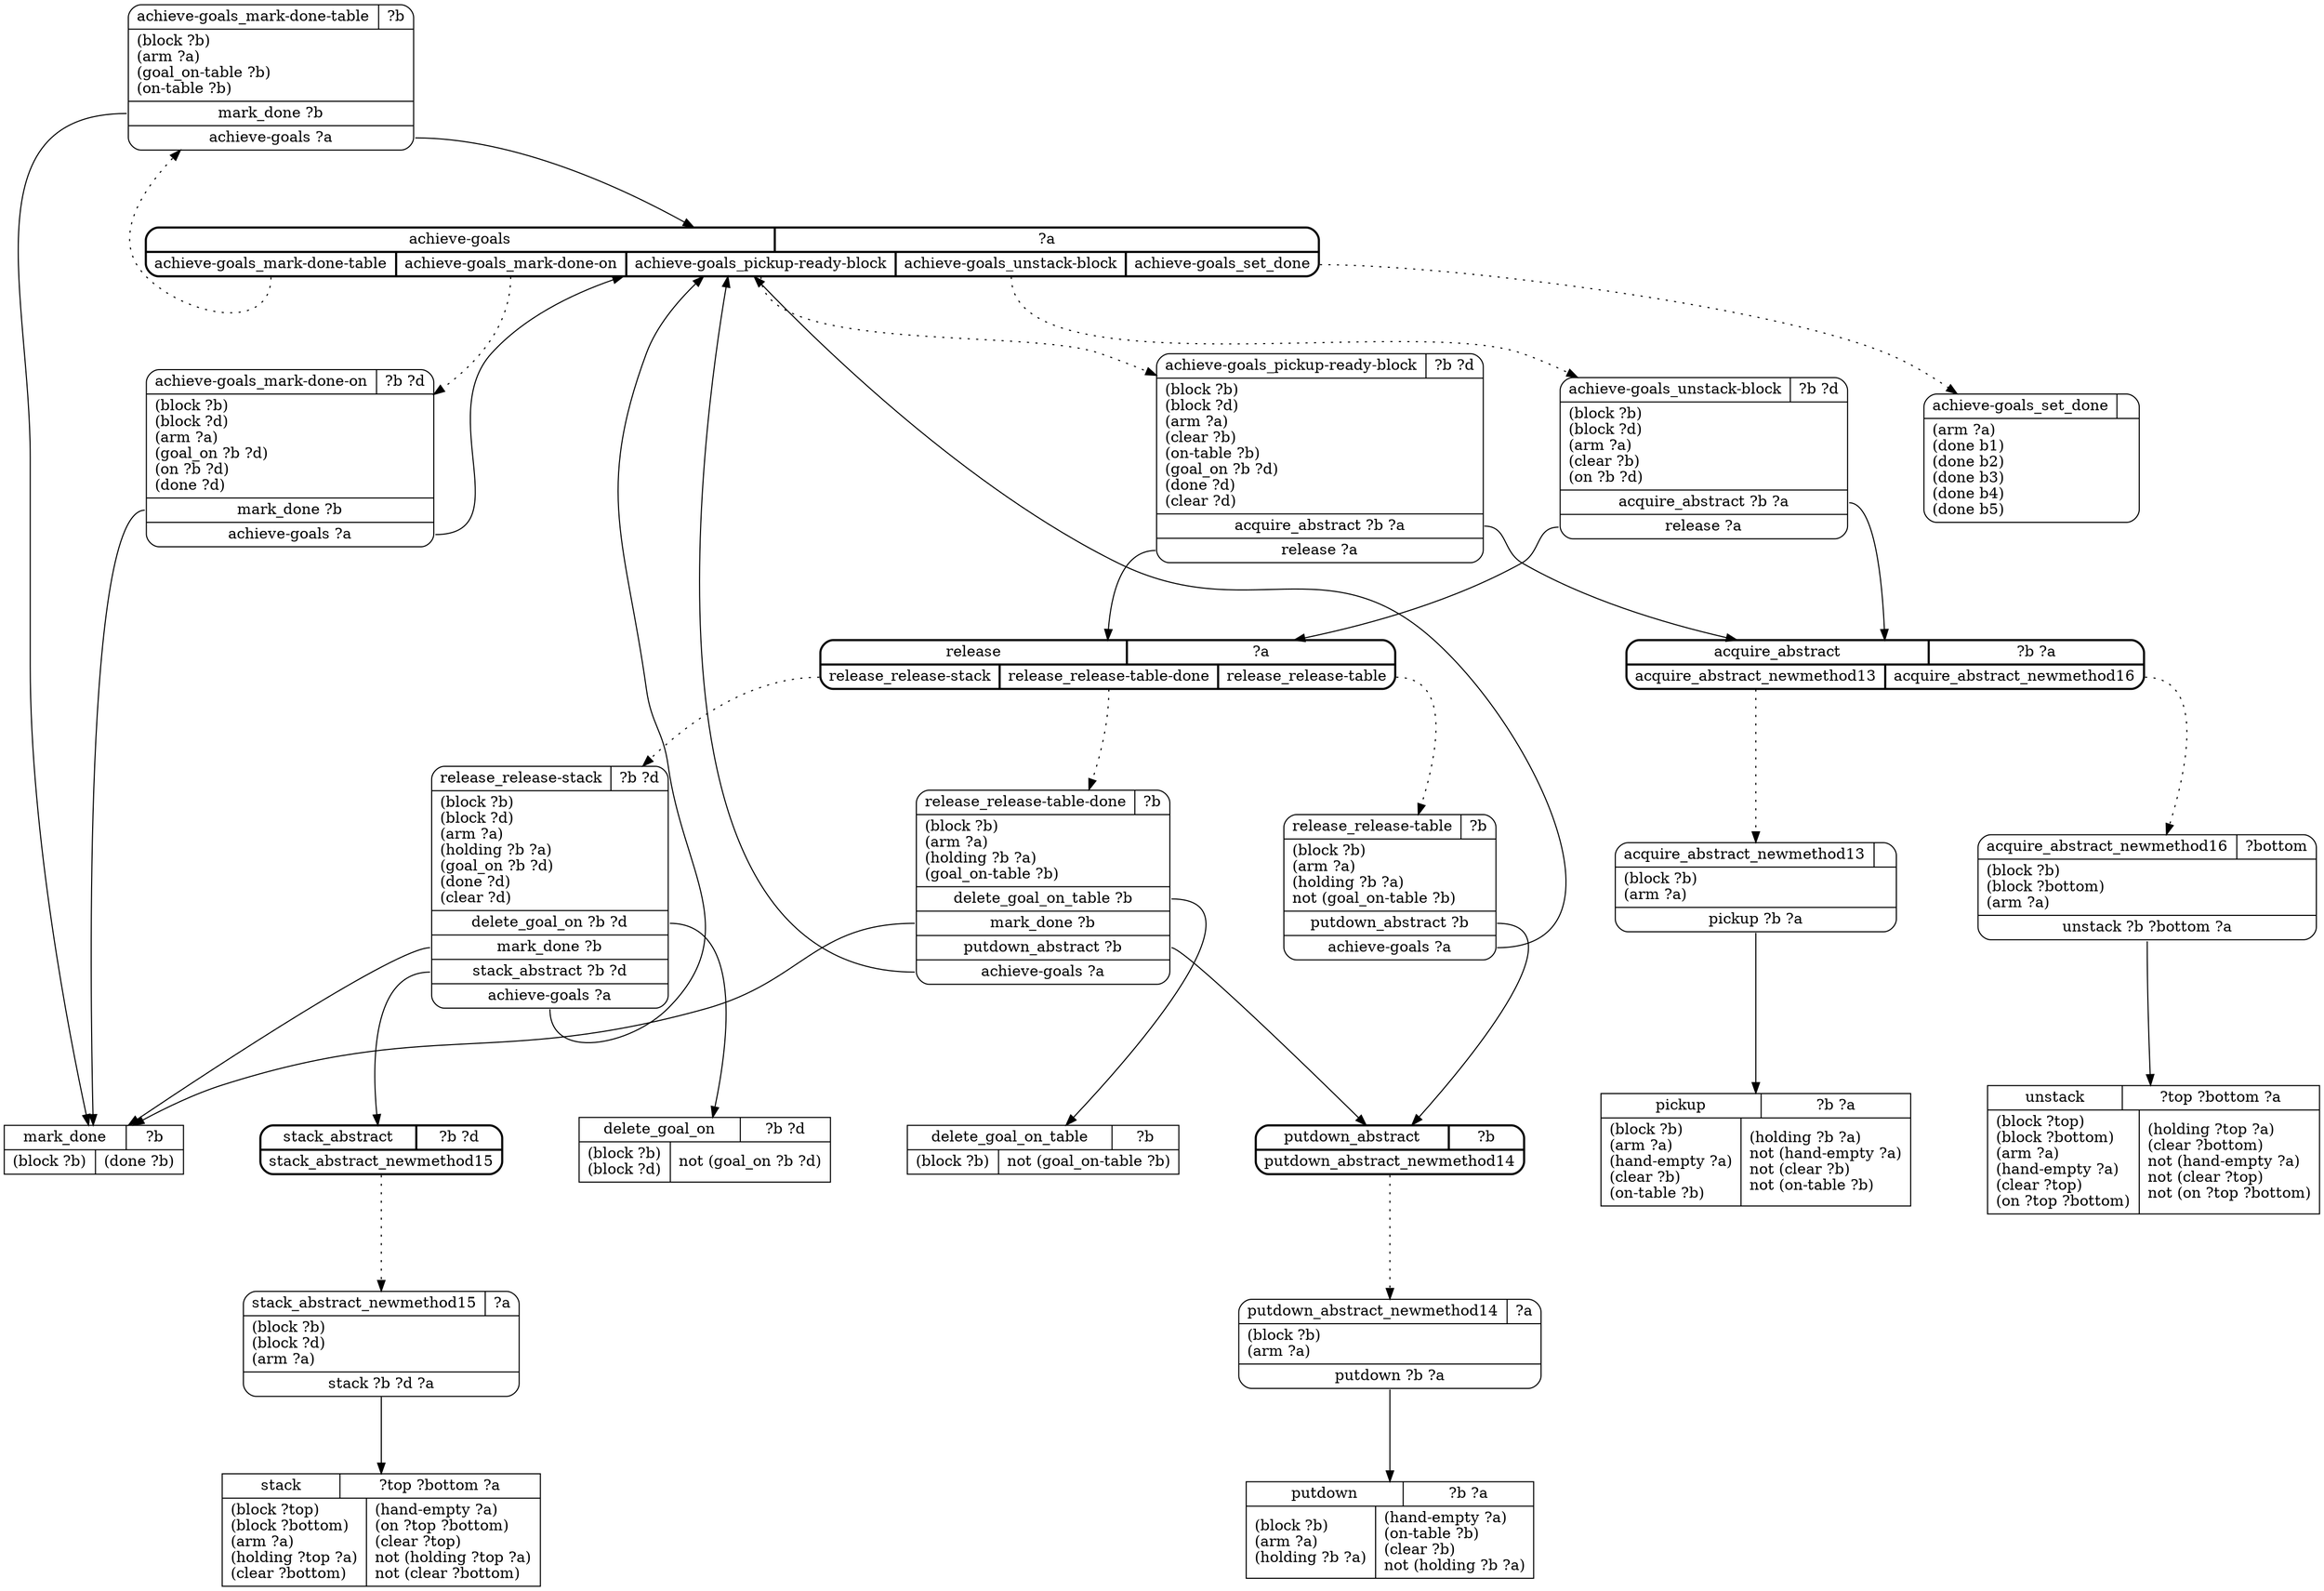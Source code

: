 // Generated by Hype
digraph "blocks" {
  nodesep=1
  ranksep=1
  // Operators
  "mark_done" [
    shape=record
    label="{{mark_done|?b}|{(block ?b)\l|(done ?b)\l}}"
  ]
  "delete_goal_on" [
    shape=record
    label="{{delete_goal_on|?b ?d}|{(block ?b)\l(block ?d)\l|not (goal_on ?b ?d)\l}}"
  ]
  "delete_goal_on_table" [
    shape=record
    label="{{delete_goal_on_table|?b}|{(block ?b)\l|not (goal_on-table ?b)\l}}"
  ]
  "pickup" [
    shape=record
    label="{{pickup|?b ?a}|{(block ?b)\l(arm ?a)\l(hand-empty ?a)\l(clear ?b)\l(on-table ?b)\l|(holding ?b ?a)\lnot (hand-empty ?a)\lnot (clear ?b)\lnot (on-table ?b)\l}}"
  ]
  "putdown" [
    shape=record
    label="{{putdown|?b ?a}|{(block ?b)\l(arm ?a)\l(holding ?b ?a)\l|(hand-empty ?a)\l(on-table ?b)\l(clear ?b)\lnot (holding ?b ?a)\l}}"
  ]
  "stack" [
    shape=record
    label="{{stack|?top ?bottom ?a}|{(block ?top)\l(block ?bottom)\l(arm ?a)\l(holding ?top ?a)\l(clear ?bottom)\l|(hand-empty ?a)\l(on ?top ?bottom)\l(clear ?top)\lnot (holding ?top ?a)\lnot (clear ?bottom)\l}}"
  ]
  "unstack" [
    shape=record
    label="{{unstack|?top ?bottom ?a}|{(block ?top)\l(block ?bottom)\l(arm ?a)\l(hand-empty ?a)\l(clear ?top)\l(on ?top ?bottom)\l|(holding ?top ?a)\l(clear ?bottom)\lnot (hand-empty ?a)\lnot (clear ?top)\lnot (on ?top ?bottom)\l}}"
  ]
  // Methods
  "achieve-goals" [
    shape=Mrecord
    style=bold
    label="{{achieve-goals|?a}|{<n0>achieve-goals_mark-done-table|<n1>achieve-goals_mark-done-on|<n2>achieve-goals_pickup-ready-block|<n3>achieve-goals_unstack-block|<n4>achieve-goals_set_done}}"
  ]
  "label_achieve-goals_mark-done-table" [
    shape=Mrecord
    label="{{achieve-goals_mark-done-table|?b}|(block ?b)\l(arm ?a)\l(goal_on-table ?b)\l(on-table ?b)\l|<n0>mark_done ?b|<n1>achieve-goals ?a}"
  ]
  "achieve-goals":n0 -> "label_achieve-goals_mark-done-table" [style=dotted]
  "label_achieve-goals_mark-done-table":n0 -> "mark_done"
  "label_achieve-goals_mark-done-table":n1 -> "achieve-goals"
  "label_achieve-goals_mark-done-on" [
    shape=Mrecord
    label="{{achieve-goals_mark-done-on|?b ?d}|(block ?b)\l(block ?d)\l(arm ?a)\l(goal_on ?b ?d)\l(on ?b ?d)\l(done ?d)\l|<n0>mark_done ?b|<n1>achieve-goals ?a}"
  ]
  "achieve-goals":n1 -> "label_achieve-goals_mark-done-on" [style=dotted]
  "label_achieve-goals_mark-done-on":n0 -> "mark_done"
  "label_achieve-goals_mark-done-on":n1 -> "achieve-goals"
  "label_achieve-goals_pickup-ready-block" [
    shape=Mrecord
    label="{{achieve-goals_pickup-ready-block|?b ?d}|(block ?b)\l(block ?d)\l(arm ?a)\l(clear ?b)\l(on-table ?b)\l(goal_on ?b ?d)\l(done ?d)\l(clear ?d)\l|<n0>acquire_abstract ?b ?a|<n1>release ?a}"
  ]
  "achieve-goals":n2 -> "label_achieve-goals_pickup-ready-block" [style=dotted]
  "label_achieve-goals_pickup-ready-block":n0 -> "acquire_abstract"
  "label_achieve-goals_pickup-ready-block":n1 -> "release"
  "label_achieve-goals_unstack-block" [
    shape=Mrecord
    label="{{achieve-goals_unstack-block|?b ?d}|(block ?b)\l(block ?d)\l(arm ?a)\l(clear ?b)\l(on ?b ?d)\l|<n0>acquire_abstract ?b ?a|<n1>release ?a}"
  ]
  "achieve-goals":n3 -> "label_achieve-goals_unstack-block" [style=dotted]
  "label_achieve-goals_unstack-block":n0 -> "acquire_abstract"
  "label_achieve-goals_unstack-block":n1 -> "release"
  "label_achieve-goals_set_done" [
    shape=Mrecord
    label="{{achieve-goals_set_done|}|(arm ?a)\l(done b1)\l(done b2)\l(done b3)\l(done b4)\l(done b5)\l}"
  ]
  "achieve-goals":n4 -> "label_achieve-goals_set_done" [style=dotted]
  "release" [
    shape=Mrecord
    style=bold
    label="{{release|?a}|{<n0>release_release-stack|<n1>release_release-table-done|<n2>release_release-table}}"
  ]
  "label_release_release-stack" [
    shape=Mrecord
    label="{{release_release-stack|?b ?d}|(block ?b)\l(block ?d)\l(arm ?a)\l(holding ?b ?a)\l(goal_on ?b ?d)\l(done ?d)\l(clear ?d)\l|<n0>delete_goal_on ?b ?d|<n1>mark_done ?b|<n2>stack_abstract ?b ?d|<n3>achieve-goals ?a}"
  ]
  "release":n0 -> "label_release_release-stack" [style=dotted]
  "label_release_release-stack":n0 -> "delete_goal_on"
  "label_release_release-stack":n1 -> "mark_done"
  "label_release_release-stack":n2 -> "stack_abstract"
  "label_release_release-stack":n3 -> "achieve-goals"
  "label_release_release-table-done" [
    shape=Mrecord
    label="{{release_release-table-done|?b}|(block ?b)\l(arm ?a)\l(holding ?b ?a)\l(goal_on-table ?b)\l|<n0>delete_goal_on_table ?b|<n1>mark_done ?b|<n2>putdown_abstract ?b|<n3>achieve-goals ?a}"
  ]
  "release":n1 -> "label_release_release-table-done" [style=dotted]
  "label_release_release-table-done":n0 -> "delete_goal_on_table"
  "label_release_release-table-done":n1 -> "mark_done"
  "label_release_release-table-done":n2 -> "putdown_abstract"
  "label_release_release-table-done":n3 -> "achieve-goals"
  "label_release_release-table" [
    shape=Mrecord
    label="{{release_release-table|?b}|(block ?b)\l(arm ?a)\l(holding ?b ?a)\lnot (goal_on-table ?b)\l|<n0>putdown_abstract ?b|<n1>achieve-goals ?a}"
  ]
  "release":n2 -> "label_release_release-table" [style=dotted]
  "label_release_release-table":n0 -> "putdown_abstract"
  "label_release_release-table":n1 -> "achieve-goals"
  "putdown_abstract" [
    shape=Mrecord
    style=bold
    label="{{putdown_abstract|?b}|{<n0>putdown_abstract_newmethod14}}"
  ]
  "label_putdown_abstract_newmethod14" [
    shape=Mrecord
    label="{{putdown_abstract_newmethod14|?a}|(block ?b)\l(arm ?a)\l|<n0>putdown ?b ?a}"
  ]
  "putdown_abstract":n0 -> "label_putdown_abstract_newmethod14" [style=dotted]
  "label_putdown_abstract_newmethod14":n0 -> "putdown"
  "stack_abstract" [
    shape=Mrecord
    style=bold
    label="{{stack_abstract|?b ?d}|{<n0>stack_abstract_newmethod15}}"
  ]
  "label_stack_abstract_newmethod15" [
    shape=Mrecord
    label="{{stack_abstract_newmethod15|?a}|(block ?b)\l(block ?d)\l(arm ?a)\l|<n0>stack ?b ?d ?a}"
  ]
  "stack_abstract":n0 -> "label_stack_abstract_newmethod15" [style=dotted]
  "label_stack_abstract_newmethod15":n0 -> "stack"
  "acquire_abstract" [
    shape=Mrecord
    style=bold
    label="{{acquire_abstract|?b ?a}|{<n0>acquire_abstract_newmethod13|<n1>acquire_abstract_newmethod16}}"
  ]
  "label_acquire_abstract_newmethod13" [
    shape=Mrecord
    label="{{acquire_abstract_newmethod13|}|(block ?b)\l(arm ?a)\l|<n0>pickup ?b ?a}"
  ]
  "acquire_abstract":n0 -> "label_acquire_abstract_newmethod13" [style=dotted]
  "label_acquire_abstract_newmethod13":n0 -> "pickup"
  "label_acquire_abstract_newmethod16" [
    shape=Mrecord
    label="{{acquire_abstract_newmethod16|?bottom}|(block ?b)\l(block ?bottom)\l(arm ?a)\l|<n0>unstack ?b ?bottom ?a}"
  ]
  "acquire_abstract":n1 -> "label_acquire_abstract_newmethod16" [style=dotted]
  "label_acquire_abstract_newmethod16":n0 -> "unstack"
}